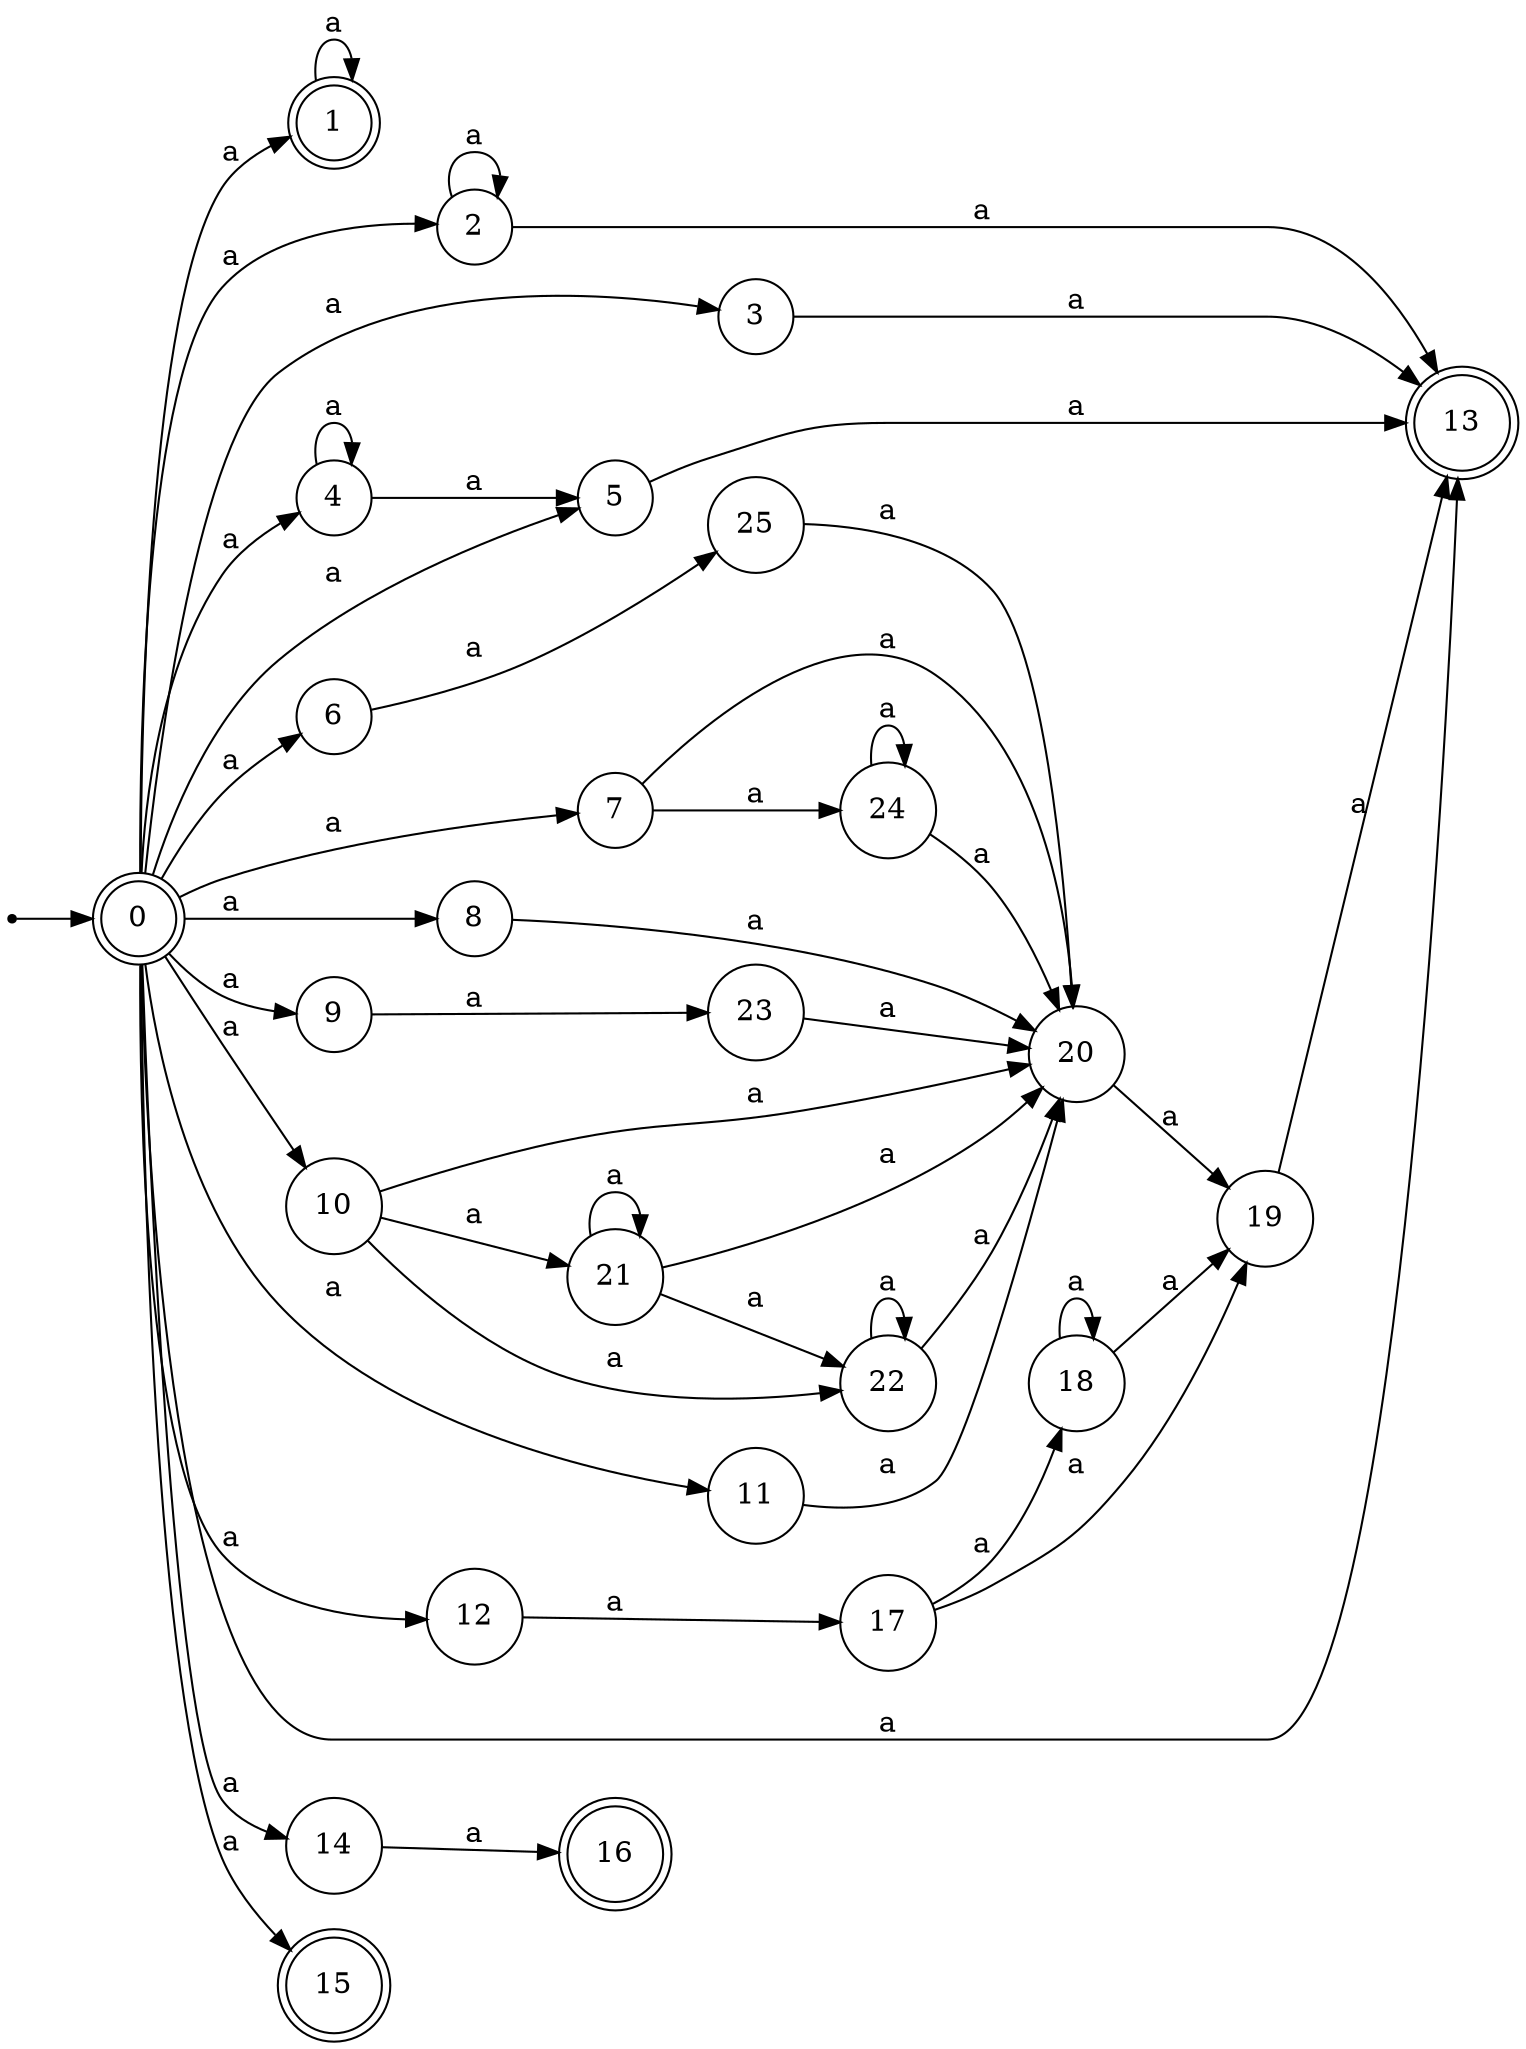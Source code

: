 digraph finite_state_machine {
rankdir=LR;
size="20,20";
node [shape = point]; "dummy0"
node [shape = doublecircle]; "0";"dummy0" -> "0";
node [shape = doublecircle]; "1";node [shape = circle]; "2";
node [shape = circle]; "3";
node [shape = circle]; "4";
node [shape = circle]; "5";
node [shape = circle]; "6";
node [shape = circle]; "7";
node [shape = circle]; "8";
node [shape = circle]; "9";
node [shape = circle]; "10";
node [shape = circle]; "11";
node [shape = circle]; "12";
node [shape = doublecircle]; "13";node [shape = circle]; "14";
node [shape = doublecircle]; "15";node [shape = doublecircle]; "16";node [shape = circle]; "17";
node [shape = circle]; "18";
node [shape = circle]; "19";
node [shape = circle]; "20";
node [shape = circle]; "21";
node [shape = circle]; "22";
node [shape = circle]; "23";
node [shape = circle]; "24";
node [shape = circle]; "25";
"0" -> "1" [label = "a"];
 "0" -> "2" [label = "a"];
 "0" -> "3" [label = "a"];
 "0" -> "4" [label = "a"];
 "0" -> "5" [label = "a"];
 "0" -> "6" [label = "a"];
 "0" -> "7" [label = "a"];
 "0" -> "8" [label = "a"];
 "0" -> "9" [label = "a"];
 "0" -> "10" [label = "a"];
 "0" -> "11" [label = "a"];
 "0" -> "12" [label = "a"];
 "0" -> "13" [label = "a"];
 "0" -> "14" [label = "a"];
 "0" -> "15" [label = "a"];
 "14" -> "16" [label = "a"];
 "12" -> "17" [label = "a"];
 "17" -> "18" [label = "a"];
 "17" -> "19" [label = "a"];
 "19" -> "13" [label = "a"];
 "18" -> "18" [label = "a"];
 "18" -> "19" [label = "a"];
 "11" -> "20" [label = "a"];
 "20" -> "19" [label = "a"];
 "10" -> "20" [label = "a"];
 "10" -> "21" [label = "a"];
 "10" -> "22" [label = "a"];
 "22" -> "20" [label = "a"];
 "22" -> "22" [label = "a"];
 "21" -> "20" [label = "a"];
 "21" -> "21" [label = "a"];
 "21" -> "22" [label = "a"];
 "9" -> "23" [label = "a"];
 "23" -> "20" [label = "a"];
 "8" -> "20" [label = "a"];
 "7" -> "24" [label = "a"];
 "7" -> "20" [label = "a"];
 "24" -> "24" [label = "a"];
 "24" -> "20" [label = "a"];
 "6" -> "25" [label = "a"];
 "25" -> "20" [label = "a"];
 "5" -> "13" [label = "a"];
 "4" -> "4" [label = "a"];
 "4" -> "5" [label = "a"];
 "3" -> "13" [label = "a"];
 "2" -> "2" [label = "a"];
 "2" -> "13" [label = "a"];
 "1" -> "1" [label = "a"];
 }
